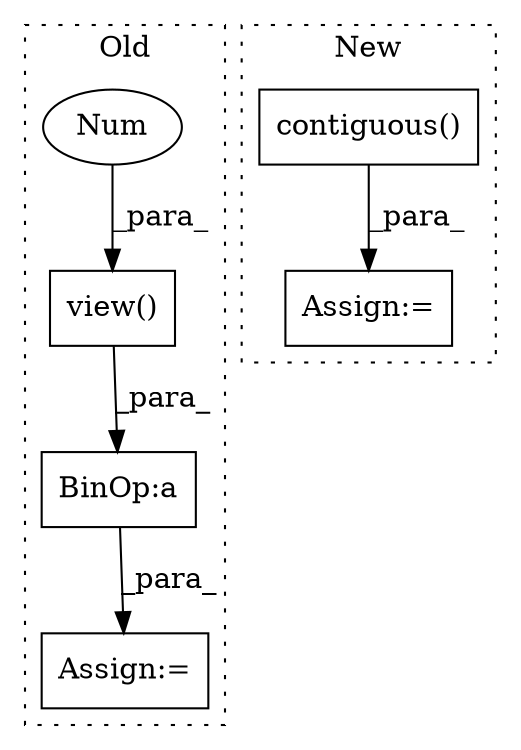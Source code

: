digraph G {
subgraph cluster0 {
1 [label="view()" a="75" s="66726,66748" l="12,1" shape="box"];
3 [label="Num" a="76" s="66744" l="1" shape="ellipse"];
5 [label="Assign:=" a="68" s="66689" l="3" shape="box"];
6 [label="BinOp:a" a="82" s="66723" l="3" shape="box"];
label = "Old";
style="dotted";
}
subgraph cluster1 {
2 [label="contiguous()" a="75" s="55346" l="25" shape="box"];
4 [label="Assign:=" a="68" s="55343" l="3" shape="box"];
label = "New";
style="dotted";
}
1 -> 6 [label="_para_"];
2 -> 4 [label="_para_"];
3 -> 1 [label="_para_"];
6 -> 5 [label="_para_"];
}
